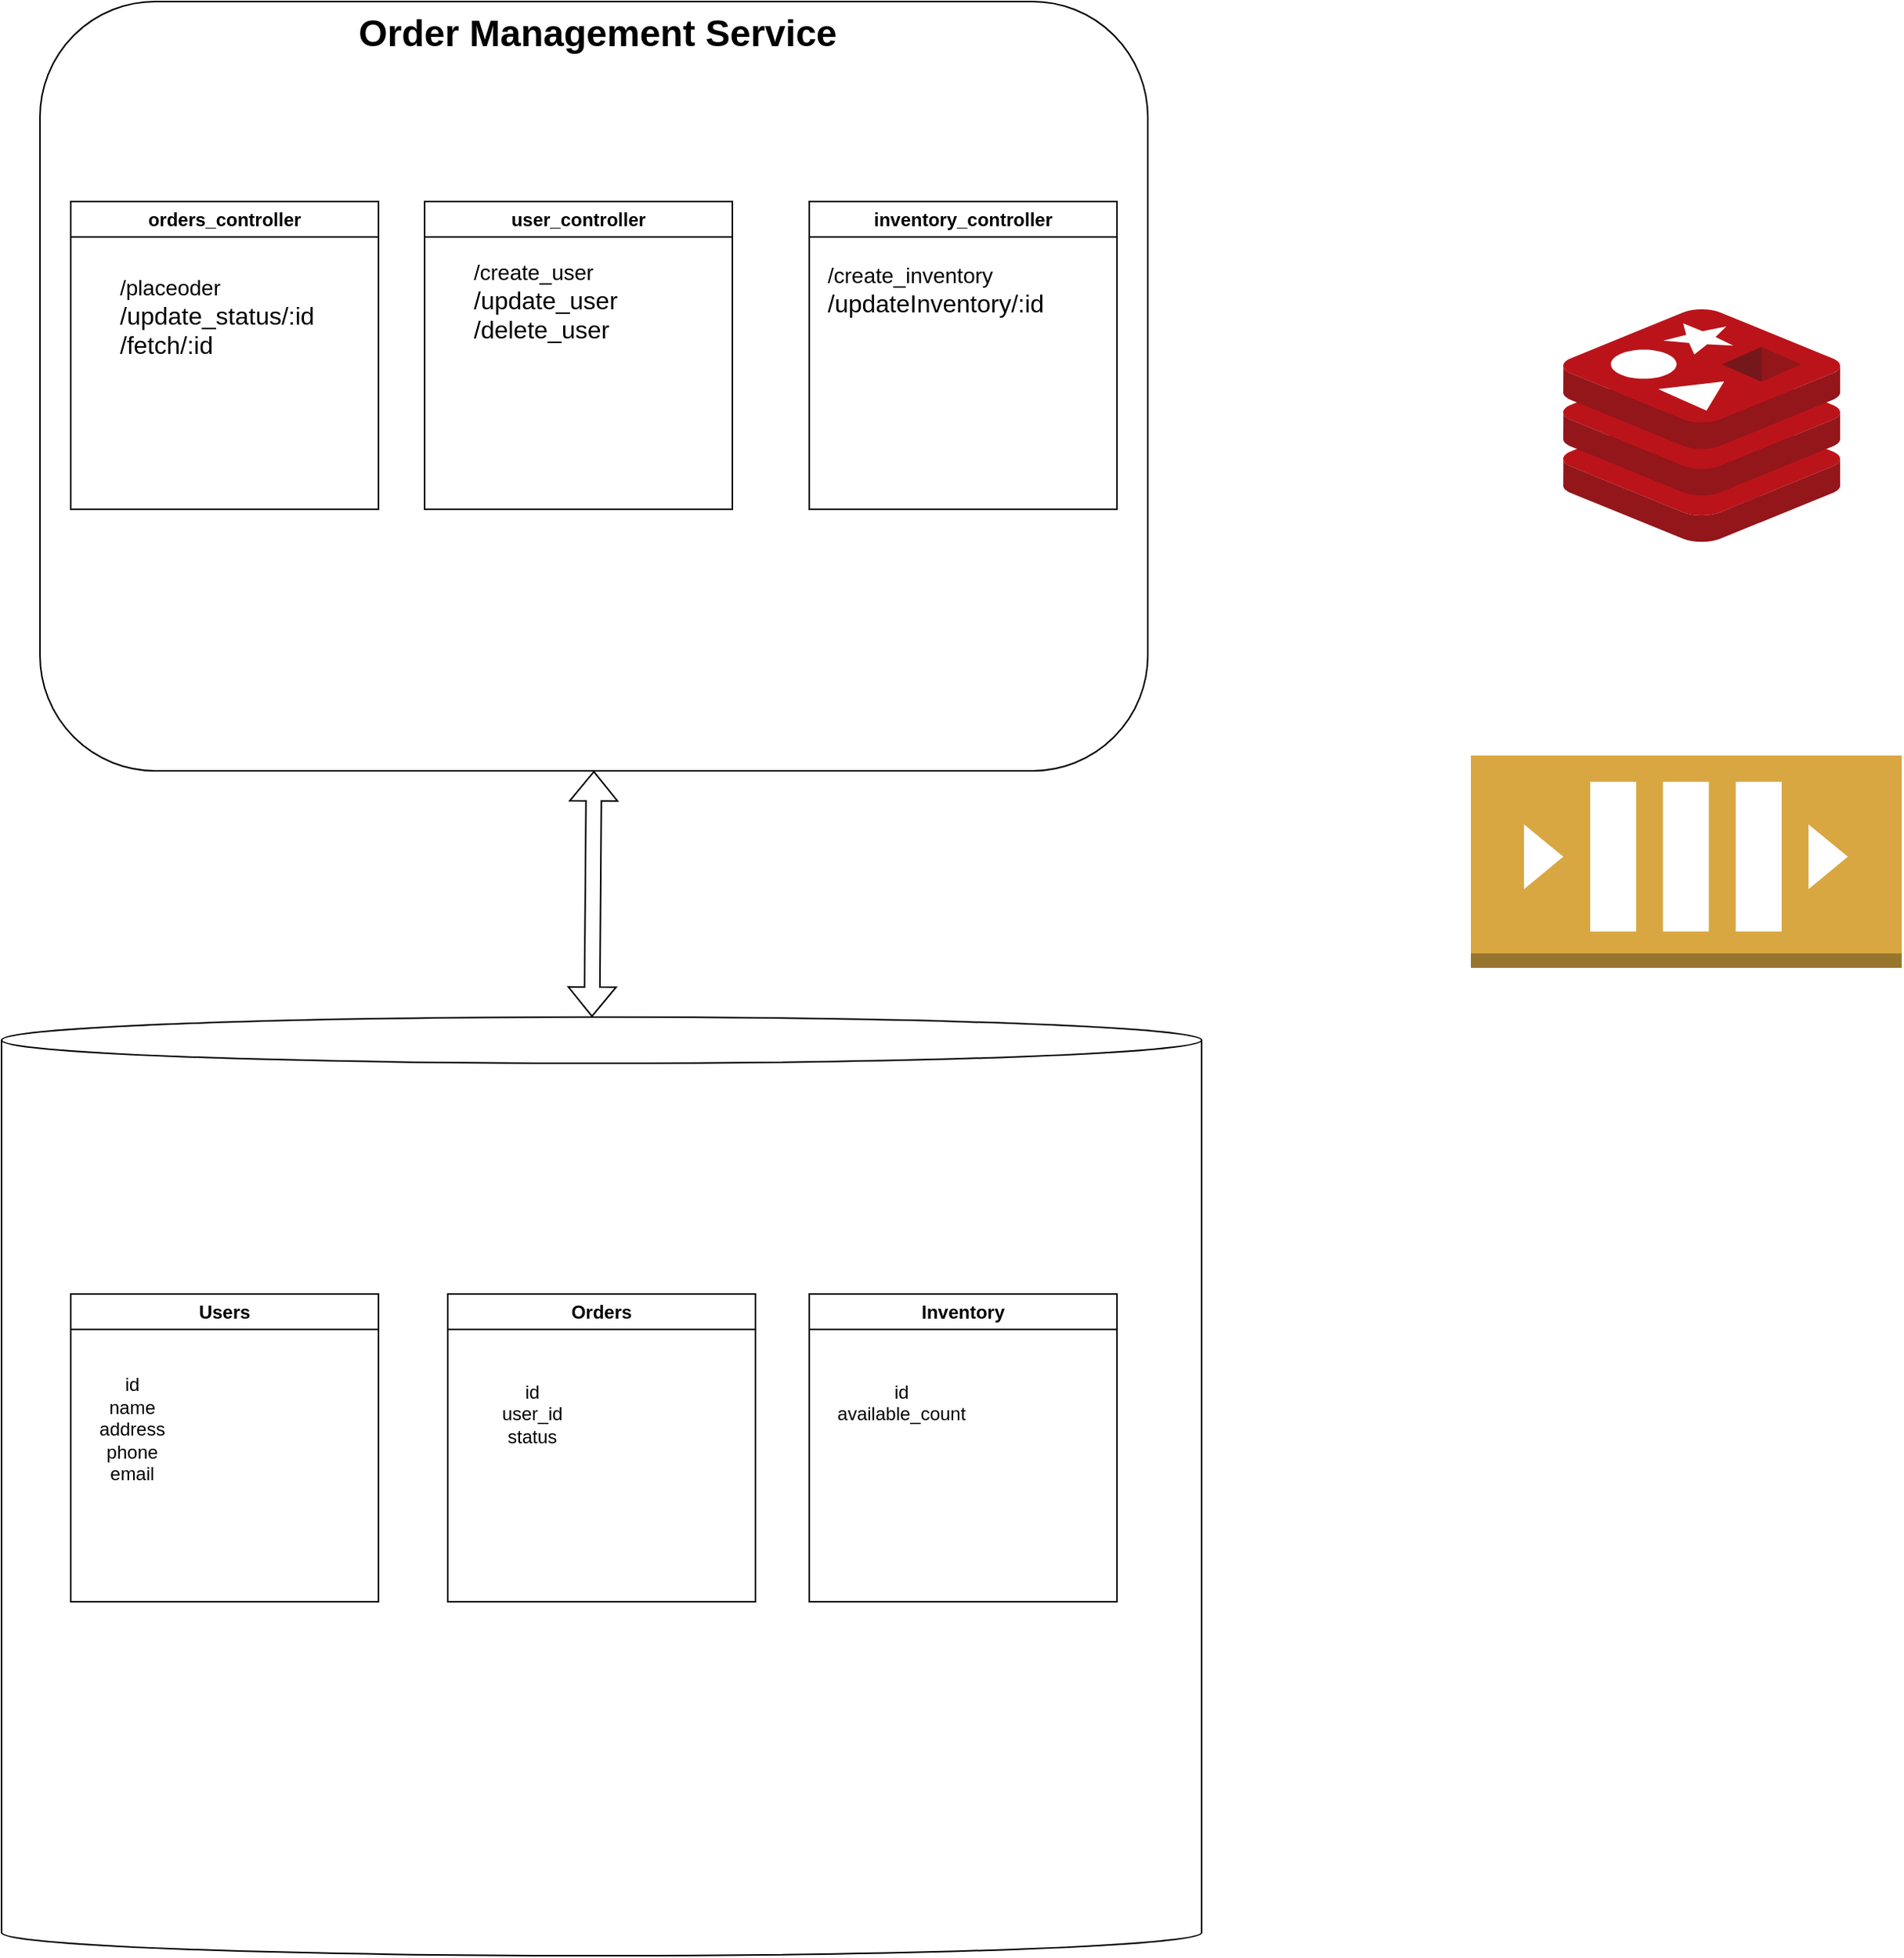 <mxfile version="27.1.5">
  <diagram name="Page-1" id="OlAcMU3XX1PD27J8TAXF">
    <mxGraphModel dx="1896" dy="2404" grid="1" gridSize="10" guides="1" tooltips="1" connect="1" arrows="1" fold="1" page="1" pageScale="1" pageWidth="850" pageHeight="1100" math="0" shadow="0">
      <root>
        <mxCell id="0" />
        <mxCell id="1" parent="0" />
        <mxCell id="BDItZOyIdzqSZIBmuyEr-3" value="" style="shape=cylinder3;whiteSpace=wrap;html=1;boundedLbl=1;backgroundOutline=1;size=15;" vertex="1" parent="1">
          <mxGeometry x="35" y="460" width="780" height="610" as="geometry" />
        </mxCell>
        <mxCell id="BDItZOyIdzqSZIBmuyEr-4" value="Orders" style="swimlane;whiteSpace=wrap;html=1;" vertex="1" parent="1">
          <mxGeometry x="325" y="640" width="200" height="200" as="geometry" />
        </mxCell>
        <mxCell id="BDItZOyIdzqSZIBmuyEr-8" value="id&lt;div&gt;user_id&lt;/div&gt;&lt;div&gt;status&lt;/div&gt;&lt;div&gt;&lt;br&gt;&lt;/div&gt;" style="text;html=1;align=center;verticalAlign=middle;whiteSpace=wrap;rounded=0;" vertex="1" parent="BDItZOyIdzqSZIBmuyEr-4">
          <mxGeometry x="25" y="70" width="60" height="30" as="geometry" />
        </mxCell>
        <mxCell id="BDItZOyIdzqSZIBmuyEr-5" value="Inventory" style="swimlane;whiteSpace=wrap;html=1;" vertex="1" parent="1">
          <mxGeometry x="560" y="640" width="200" height="200" as="geometry" />
        </mxCell>
        <mxCell id="BDItZOyIdzqSZIBmuyEr-11" value="id&lt;div&gt;available_count&lt;/div&gt;&lt;div&gt;&lt;br&gt;&lt;/div&gt;&lt;div&gt;&lt;br&gt;&lt;/div&gt;" style="text;html=1;align=center;verticalAlign=middle;whiteSpace=wrap;rounded=0;" vertex="1" parent="BDItZOyIdzqSZIBmuyEr-5">
          <mxGeometry x="30" y="70" width="60" height="30" as="geometry" />
        </mxCell>
        <mxCell id="BDItZOyIdzqSZIBmuyEr-6" value="Users" style="swimlane;whiteSpace=wrap;html=1;" vertex="1" parent="1">
          <mxGeometry x="80" y="640" width="200" height="200" as="geometry" />
        </mxCell>
        <mxCell id="BDItZOyIdzqSZIBmuyEr-7" value="id&lt;div&gt;name&lt;/div&gt;&lt;div&gt;address&lt;/div&gt;&lt;div&gt;phone&lt;/div&gt;&lt;div&gt;email&lt;/div&gt;&lt;div&gt;&lt;br&gt;&lt;/div&gt;" style="text;html=1;align=center;verticalAlign=middle;whiteSpace=wrap;rounded=0;" vertex="1" parent="BDItZOyIdzqSZIBmuyEr-6">
          <mxGeometry x="10" y="80" width="60" height="30" as="geometry" />
        </mxCell>
        <mxCell id="BDItZOyIdzqSZIBmuyEr-14" value="" style="rounded=1;whiteSpace=wrap;html=1;" vertex="1" parent="1">
          <mxGeometry x="60" y="-200" width="720" height="500" as="geometry" />
        </mxCell>
        <mxCell id="BDItZOyIdzqSZIBmuyEr-15" value="&lt;h1 style=&quot;margin-top: 0px;&quot;&gt;Order Management Service&lt;/h1&gt;&lt;p style=&quot;&quot;&gt;&lt;br&gt;&lt;/p&gt;" style="text;html=1;whiteSpace=wrap;overflow=hidden;rounded=0;align=center;" vertex="1" parent="1">
          <mxGeometry x="240" y="-200" width="365" height="50" as="geometry" />
        </mxCell>
        <mxCell id="BDItZOyIdzqSZIBmuyEr-19" value="orders_controller" style="swimlane;whiteSpace=wrap;html=1;" vertex="1" parent="1">
          <mxGeometry x="80" y="-70" width="200" height="200" as="geometry" />
        </mxCell>
        <mxCell id="BDItZOyIdzqSZIBmuyEr-22" value="&lt;font style=&quot;font-size: 14px;&quot;&gt;/placeoder&lt;/font&gt;&lt;div&gt;&lt;font size=&quot;3&quot;&gt;/update_status/:id&lt;/font&gt;&lt;/div&gt;&lt;div&gt;&lt;font size=&quot;3&quot;&gt;/fetch/:id&lt;/font&gt;&lt;/div&gt;" style="text;html=1;align=left;verticalAlign=middle;whiteSpace=wrap;rounded=0;" vertex="1" parent="BDItZOyIdzqSZIBmuyEr-19">
          <mxGeometry x="30" y="60" width="60" height="30" as="geometry" />
        </mxCell>
        <mxCell id="BDItZOyIdzqSZIBmuyEr-23" style="edgeStyle=orthogonalEdgeStyle;rounded=0;orthogonalLoop=1;jettySize=auto;html=1;exitX=0.5;exitY=1;exitDx=0;exitDy=0;" edge="1" parent="BDItZOyIdzqSZIBmuyEr-19" source="BDItZOyIdzqSZIBmuyEr-22" target="BDItZOyIdzqSZIBmuyEr-22">
          <mxGeometry relative="1" as="geometry" />
        </mxCell>
        <mxCell id="BDItZOyIdzqSZIBmuyEr-21" value="inventory_controller" style="swimlane;whiteSpace=wrap;html=1;" vertex="1" parent="1">
          <mxGeometry x="560" y="-70" width="200" height="200" as="geometry" />
        </mxCell>
        <mxCell id="BDItZOyIdzqSZIBmuyEr-24" value="&lt;font style=&quot;font-size: 14px;&quot;&gt;/create_inventory&lt;/font&gt;&lt;div&gt;&lt;font size=&quot;3&quot;&gt;/updateInventory/:id&lt;/font&gt;&lt;/div&gt;&lt;div&gt;&lt;br&gt;&lt;/div&gt;" style="text;html=1;align=left;verticalAlign=middle;whiteSpace=wrap;rounded=0;" vertex="1" parent="1">
          <mxGeometry x="570" y="-20" width="60" height="30" as="geometry" />
        </mxCell>
        <mxCell id="BDItZOyIdzqSZIBmuyEr-25" value="user_controller" style="swimlane;whiteSpace=wrap;html=1;" vertex="1" parent="1">
          <mxGeometry x="310" y="-70" width="200" height="200" as="geometry" />
        </mxCell>
        <mxCell id="BDItZOyIdzqSZIBmuyEr-27" value="&lt;font style=&quot;font-size: 14px;&quot;&gt;/create_user&lt;/font&gt;&lt;div&gt;&lt;font size=&quot;3&quot;&gt;/update_user&lt;/font&gt;&lt;/div&gt;&lt;div&gt;&lt;font size=&quot;3&quot;&gt;/delete_user&lt;/font&gt;&lt;/div&gt;" style="text;html=1;align=left;verticalAlign=middle;whiteSpace=wrap;rounded=0;" vertex="1" parent="BDItZOyIdzqSZIBmuyEr-25">
          <mxGeometry x="30" y="50" width="60" height="30" as="geometry" />
        </mxCell>
        <mxCell id="BDItZOyIdzqSZIBmuyEr-30" value="" style="shape=flexArrow;endArrow=classic;startArrow=classic;html=1;rounded=0;entryX=0.5;entryY=1;entryDx=0;entryDy=0;exitX=0.492;exitY=0;exitDx=0;exitDy=0;exitPerimeter=0;" edge="1" parent="1" source="BDItZOyIdzqSZIBmuyEr-3" target="BDItZOyIdzqSZIBmuyEr-14">
          <mxGeometry width="100" height="100" relative="1" as="geometry">
            <mxPoint x="380" y="460" as="sourcePoint" />
            <mxPoint x="480" y="360" as="targetPoint" />
          </mxGeometry>
        </mxCell>
        <mxCell id="BDItZOyIdzqSZIBmuyEr-31" value="" style="image;sketch=0;aspect=fixed;html=1;points=[];align=center;fontSize=12;image=img/lib/mscae/Cache_Redis_Product.svg;" vertex="1" parent="1">
          <mxGeometry x="1050" width="180" height="151.2" as="geometry" />
        </mxCell>
        <mxCell id="BDItZOyIdzqSZIBmuyEr-32" value="" style="outlineConnect=0;dashed=0;verticalLabelPosition=bottom;verticalAlign=top;align=center;html=1;shape=mxgraph.aws3.queue;fillColor=#D9A741;gradientColor=none;" vertex="1" parent="1">
          <mxGeometry x="990" y="290" width="280" height="138" as="geometry" />
        </mxCell>
      </root>
    </mxGraphModel>
  </diagram>
</mxfile>
